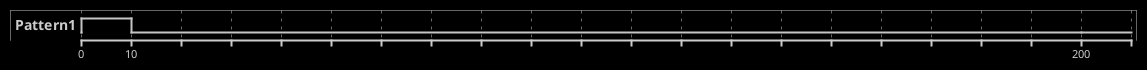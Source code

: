 @startuml

skinparam monochrome reverse

binary "Pattern1" as PT1

@0
PT1 is high

@200
PT1 is low

@10
PT1 is low
@enduml